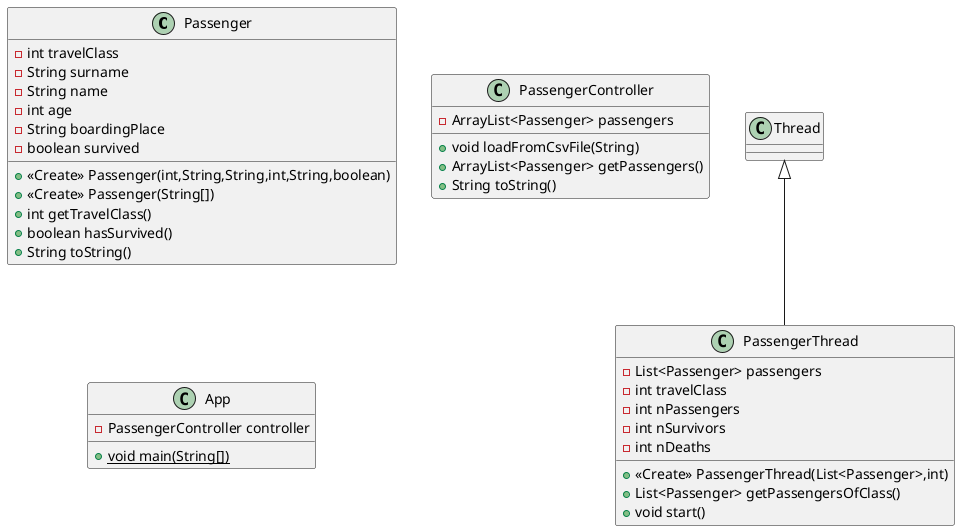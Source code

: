 @startuml
class Passenger {
- int travelClass
- String surname
- String name
- int age
- String boardingPlace
- boolean survived
+ <<Create>> Passenger(int,String,String,int,String,boolean)
+ <<Create>> Passenger(String[])
+ int getTravelClass()
+ boolean hasSurvived()
+ String toString()
}
class PassengerThread {
- List<Passenger> passengers
- int travelClass
- int nPassengers
- int nSurvivors
- int nDeaths
+ <<Create>> PassengerThread(List<Passenger>,int)
+ List<Passenger> getPassengersOfClass()
+ void start()
}
class PassengerController {
- ArrayList<Passenger> passengers
+ void loadFromCsvFile(String)
+ ArrayList<Passenger> getPassengers()
+ String toString()
}
class App {
- PassengerController controller
+ {static} void main(String[])
}


Thread <|-- PassengerThread
@enduml